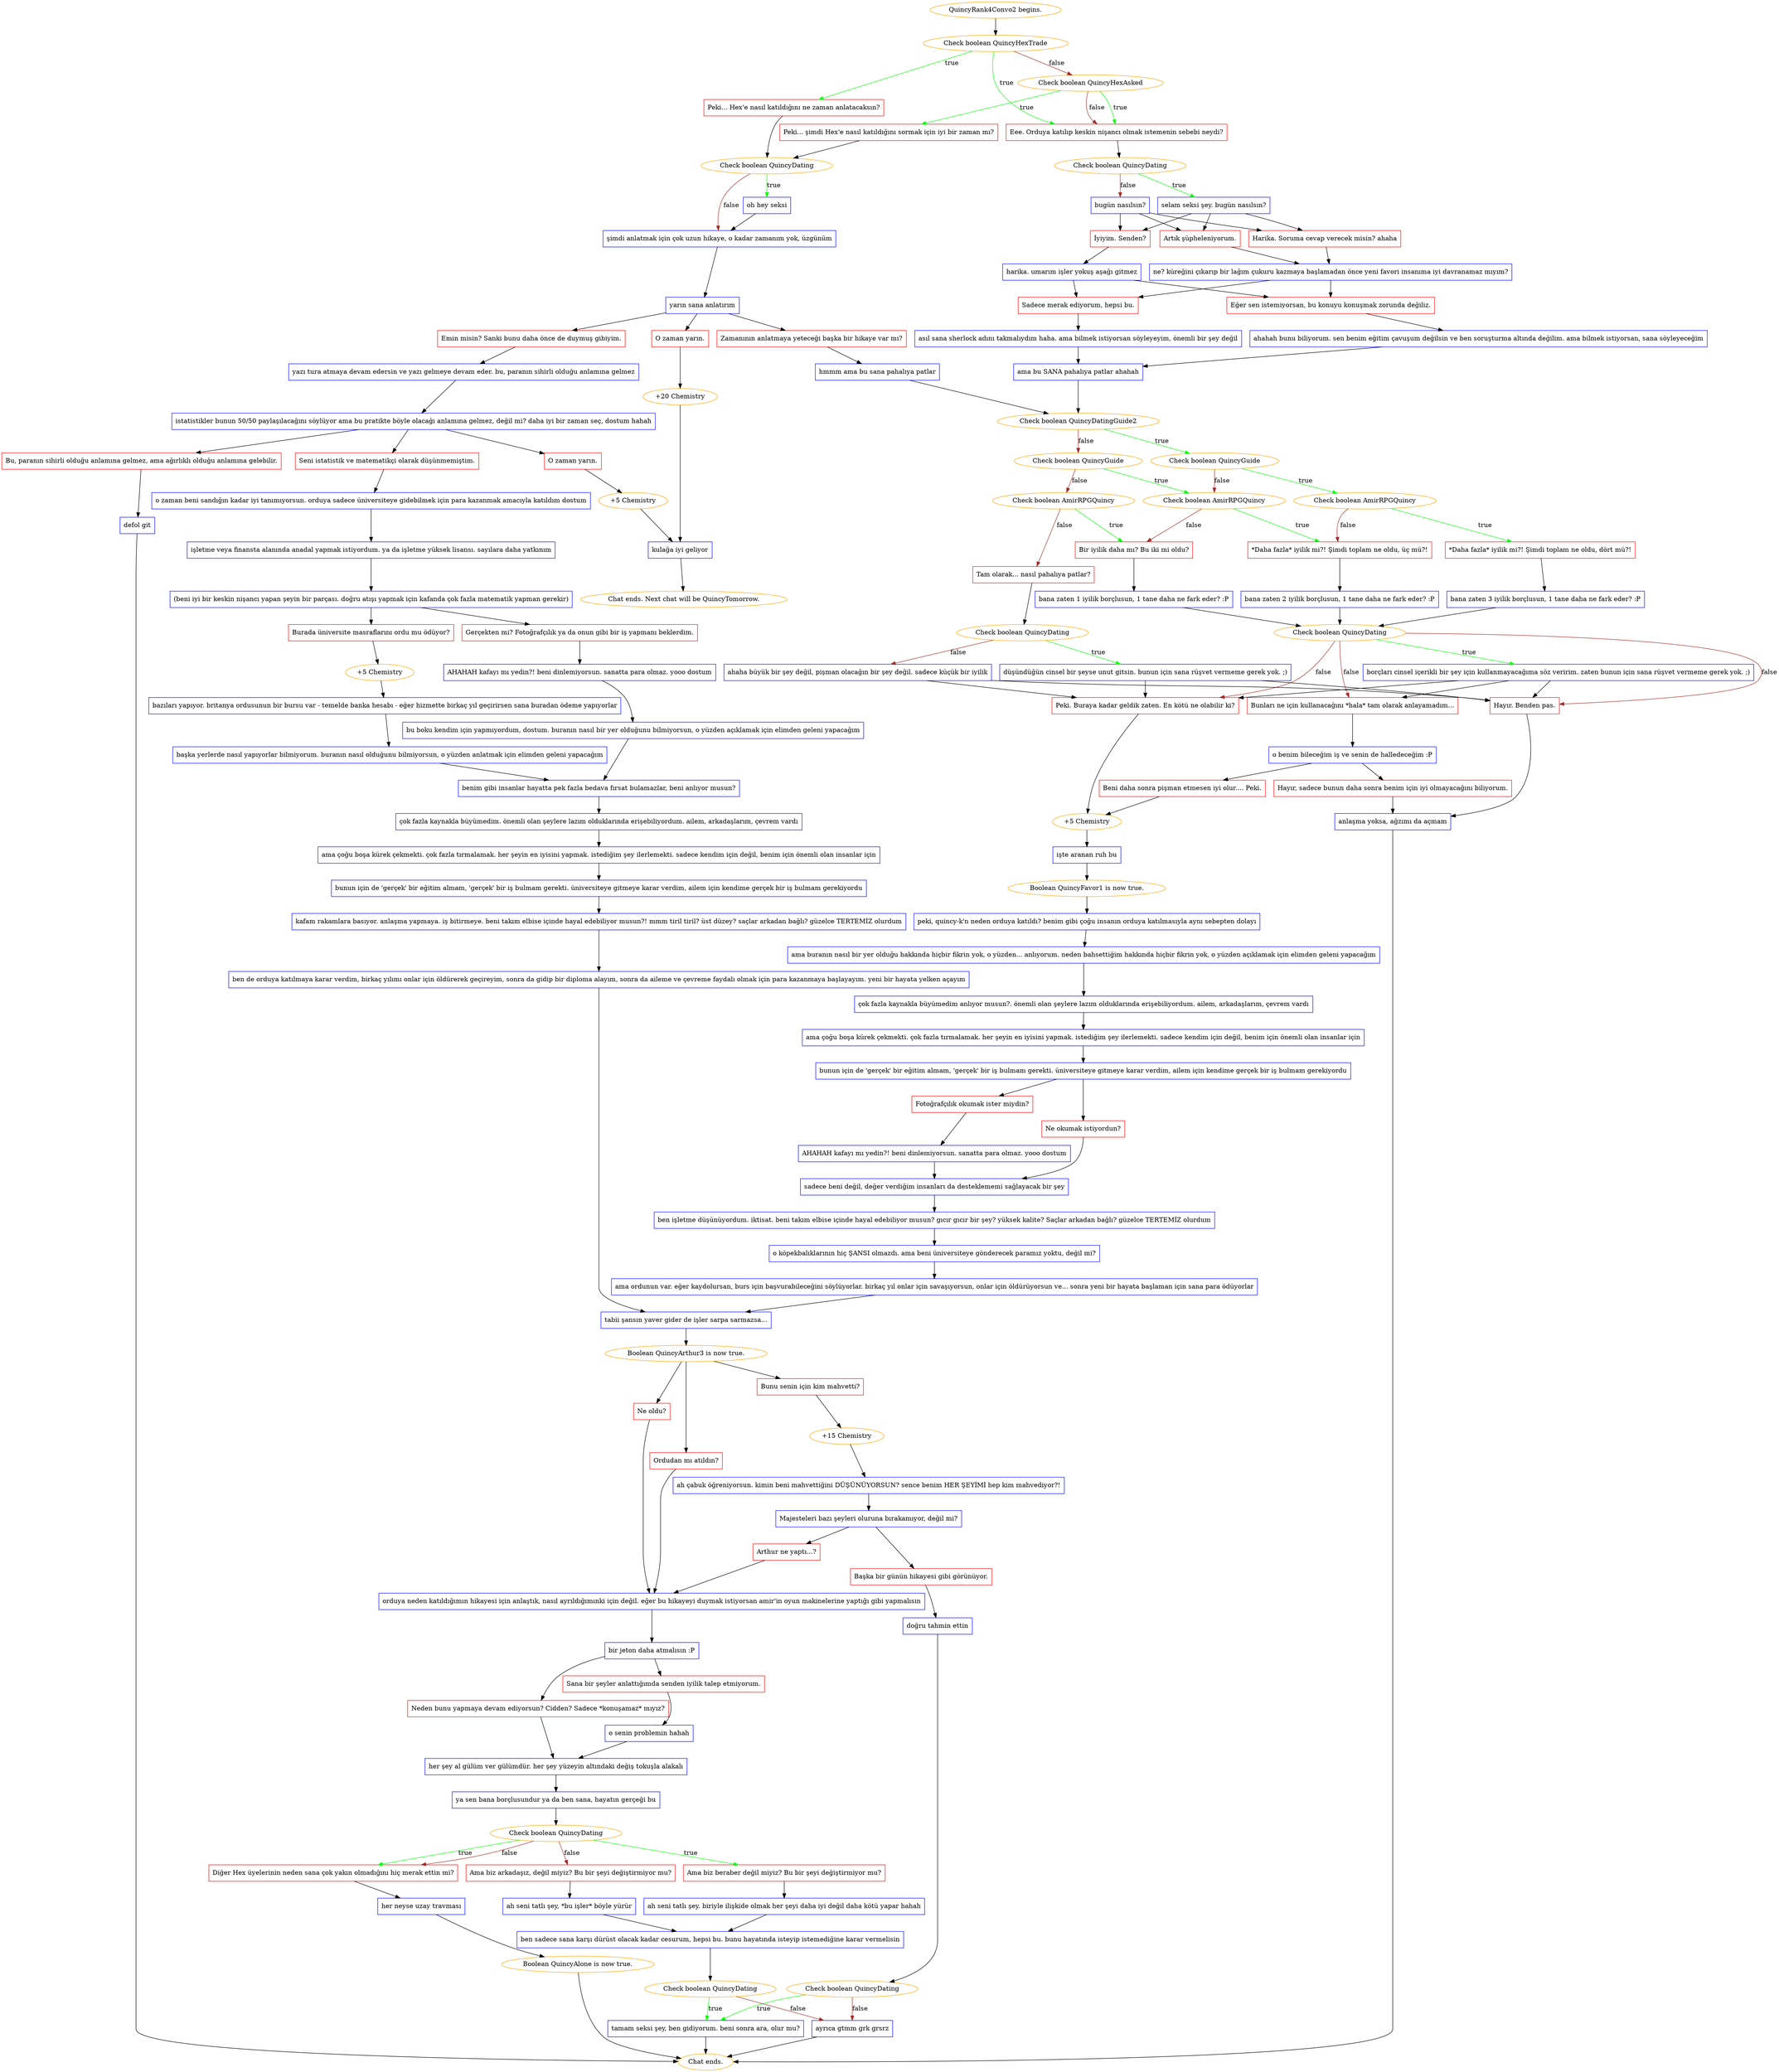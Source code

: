 digraph {
	"QuincyRank4Convo2 begins." [color=orange];
		"QuincyRank4Convo2 begins." -> j2253162781;
	j2253162781 [label="Check boolean QuincyHexTrade",color=orange];
		j2253162781 -> j2301975162 [label=true,color=green];
		j2253162781 -> j1394851407 [label=true,color=green];
		j2253162781 -> j3813648319 [label=false,color=brown];
	j2301975162 [label="Eee. Orduya katılıp keskin nişancı olmak istemenin sebebi neydi?",shape=box,color=red];
		j2301975162 -> j975604575;
	j1394851407 [label="Peki... Hex'e nasıl katıldığını ne zaman anlatacaksın?",shape=box,color=red];
		j1394851407 -> j1313632766;
	j3813648319 [label="Check boolean QuincyHexAsked",color=orange];
		j3813648319 -> j2612135467 [label=true,color=green];
		j3813648319 -> j2301975162 [label=true,color=green];
		j3813648319 -> j2301975162 [label=false,color=brown];
	j975604575 [label="Check boolean QuincyDating",color=orange];
		j975604575 -> j3795686369 [label=true,color=green];
		j975604575 -> j1452168347 [label=false,color=brown];
	j1313632766 [label="Check boolean QuincyDating",color=orange];
		j1313632766 -> j1566821866 [label=true,color=green];
		j1313632766 -> j1157036843 [label=false,color=brown];
	j2612135467 [label="Peki... şimdi Hex'e nasıl katıldığını sormak için iyi bir zaman mı?",shape=box,color=red];
		j2612135467 -> j1313632766;
	j3795686369 [label="selam seksi şey. bugün nasılsın?",shape=box,color=blue];
		j3795686369 -> j1993450439;
		j3795686369 -> j710617227;
		j3795686369 -> j4263174040;
	j1452168347 [label="bugün nasılsın?",shape=box,color=blue];
		j1452168347 -> j1993450439;
		j1452168347 -> j710617227;
		j1452168347 -> j4263174040;
	j1566821866 [label="oh hey seksi",shape=box,color=blue];
		j1566821866 -> j1157036843;
	j1157036843 [label="şimdi anlatmak için çok uzun hikaye, o kadar zamanım yok, üzgünüm",shape=box,color=blue];
		j1157036843 -> j972476804;
	j1993450439 [label="İyiyim. Senden?",shape=box,color=red];
		j1993450439 -> j4280423770;
	j710617227 [label="Artık şüpheleniyorum.",shape=box,color=red];
		j710617227 -> j2647020444;
	j4263174040 [label="Harika. Soruma cevap verecek misin? ahaha",shape=box,color=red];
		j4263174040 -> j2647020444;
	j972476804 [label="yarın sana anlatırım",shape=box,color=blue];
		j972476804 -> j321857794;
		j972476804 -> j2915231431;
		j972476804 -> j3245206167;
	j4280423770 [label="harika. umarım işler yokuş aşağı gitmez",shape=box,color=blue];
		j4280423770 -> j3310475418;
		j4280423770 -> j3818130678;
	j2647020444 [label="ne? küreğini çıkarıp bir lağım çukuru kazmaya başlamadan önce yeni favori insanıma iyi davranamaz mıyım?",shape=box,color=blue];
		j2647020444 -> j3310475418;
		j2647020444 -> j3818130678;
	j321857794 [label="Zamanının anlatmaya yeteceği başka bir hikaye var mı?",shape=box,color=red];
		j321857794 -> j2818391793;
	j2915231431 [label="Emin misin? Sanki bunu daha önce de duymuş gibiyim.",shape=box,color=red];
		j2915231431 -> j2602045244;
	j3245206167 [label="O zaman yarın.",shape=box,color=red];
		j3245206167 -> j244797900;
	j3310475418 [label="Sadece merak ediyorum, hepsi bu.",shape=box,color=red];
		j3310475418 -> j2247338857;
	j3818130678 [label="Eğer sen istemiyorsan, bu konuyu konuşmak zorunda değiliz.",shape=box,color=red];
		j3818130678 -> j1948798891;
	j2818391793 [label="hmmm ama bu sana pahalıya patlar",shape=box,color=blue];
		j2818391793 -> j3024806683;
	j2602045244 [label="yazı tura atmaya devam edersin ve yazı gelmeye devam eder. bu, paranın sihirli olduğu anlamına gelmez",shape=box,color=blue];
		j2602045244 -> j440296590;
	j244797900 [label="+20 Chemistry",color=orange];
		j244797900 -> j975451163;
	j2247338857 [label="asıl sana sherlock adını takmalıydım haha. ama bilmek istiyorsan söyleyeyim, önemli bir şey değil",shape=box,color=blue];
		j2247338857 -> j468561819;
	j1948798891 [label="ahahah bunu biliyorum. sen benim eğitim çavuşum değilsin ve ben soruşturma altında değilim. ama bilmek istiyorsan, sana söyleyeceğim",shape=box,color=blue];
		j1948798891 -> j468561819;
	j3024806683 [label="Check boolean QuincyDatingGuide2",color=orange];
		j3024806683 -> j669743190 [label=true,color=green];
		j3024806683 -> j43061601 [label=false,color=brown];
	j440296590 [label="istatistikler bunun 50/50 paylaşılacağını söylüyor ama bu pratikte böyle olacağı anlamına gelmez, değil mi? daha iyi bir zaman seç, dostum hahah",shape=box,color=blue];
		j440296590 -> j2768759577;
		j440296590 -> j2528677564;
		j440296590 -> j624620519;
	j975451163 [label="kulağa iyi geliyor",shape=box,color=blue];
		j975451163 -> "Chat ends. Next chat will be QuincyTomorrow.";
	j468561819 [label="ama bu SANA pahalıya patlar ahahah",shape=box,color=blue];
		j468561819 -> j3024806683;
	j669743190 [label="Check boolean QuincyGuide",color=orange];
		j669743190 -> j2725101485 [label=true,color=green];
		j669743190 -> j2826705318 [label=false,color=brown];
	j43061601 [label="Check boolean QuincyGuide",color=orange];
		j43061601 -> j2826705318 [label=true,color=green];
		j43061601 -> j2323465099 [label=false,color=brown];
	j2768759577 [label="Seni istatistik ve matematikçi olarak düşünmemiştim.",shape=box,color=red];
		j2768759577 -> j702934126;
	j2528677564 [label="Bu, paranın sihirli olduğu anlamına gelmez, ama ağırlıklı olduğu anlamına gelebilir.",shape=box,color=red];
		j2528677564 -> j1277415488;
	j624620519 [label="O zaman yarın.",shape=box,color=red];
		j624620519 -> j1976401549;
	"Chat ends. Next chat will be QuincyTomorrow." [color=orange];
	j2725101485 [label="Check boolean AmirRPGQuincy",color=orange];
		j2725101485 -> j3722094118 [label=true,color=green];
		j2725101485 -> j880343929 [label=false,color=brown];
	j2826705318 [label="Check boolean AmirRPGQuincy",color=orange];
		j2826705318 -> j880343929 [label=true,color=green];
		j2826705318 -> j1479955377 [label=false,color=brown];
	j2323465099 [label="Check boolean AmirRPGQuincy",color=orange];
		j2323465099 -> j1479955377 [label=true,color=green];
		j2323465099 -> j2715130064 [label=false,color=brown];
	j702934126 [label="o zaman beni sandığın kadar iyi tanımıyorsun. orduya sadece üniversiteye gidebilmek için para kazanmak amacıyla katıldım dostum",shape=box,color=blue];
		j702934126 -> j567483369;
	j1277415488 [label="defol git",shape=box,color=blue];
		j1277415488 -> "Chat ends.";
	j1976401549 [label="+5 Chemistry",color=orange];
		j1976401549 -> j975451163;
	j3722094118 [label="*Daha fazla* iyilik mi?! Şimdi toplam ne oldu, dört mü?!",shape=box,color=red];
		j3722094118 -> j3937914791;
	j880343929 [label="*Daha fazla* iyilik mi?! Şimdi toplam ne oldu, üç mü?!",shape=box,color=red];
		j880343929 -> j2498545738;
	j1479955377 [label="Bir iyilik daha mı? Bu iki mi oldu?",shape=box,color=red];
		j1479955377 -> j3547209553;
	j2715130064 [label="Tam olarak... nasıl pahalıya patlar?",shape=box,color=red];
		j2715130064 -> j1693636721;
	j567483369 [label="işletme veya finansta alanında anadal yapmak istiyordum. ya da işletme yüksek lisansı. sayılara daha yatkınım",shape=box,color=blue];
		j567483369 -> j1704515024;
	"Chat ends." [color=orange];
	j3937914791 [label="bana zaten 3 iyilik borçlusun, 1 tane daha ne fark eder? :P",shape=box,color=blue];
		j3937914791 -> j3185193467;
	j2498545738 [label="bana zaten 2 iyilik borçlusun, 1 tane daha ne fark eder? :P",shape=box,color=blue];
		j2498545738 -> j3185193467;
	j3547209553 [label="bana zaten 1 iyilik borçlusun, 1 tane daha ne fark eder? :P",shape=box,color=blue];
		j3547209553 -> j3185193467;
	j1693636721 [label="Check boolean QuincyDating",color=orange];
		j1693636721 -> j1957068877 [label=true,color=green];
		j1693636721 -> j2922841963 [label=false,color=brown];
	j1704515024 [label="(beni iyi bir keskin nişancı yapan şeyin bir parçası. doğru atışı yapmak için kafanda çok fazla matematik yapman gerekir)",shape=box,color=blue];
		j1704515024 -> j3241517045;
		j1704515024 -> j2471383337;
	j3185193467 [label="Check boolean QuincyDating",color=orange];
		j3185193467 -> j1574165440 [label=true,color=green];
		j3185193467 -> j701797960 [label=false,color=brown];
		j3185193467 -> j2534787046 [label=false,color=brown];
		j3185193467 -> j4129981880 [label=false,color=brown];
	j1957068877 [label="düşündüğün cinsel bir şeyse unut gitsin. bunun için sana rüşvet vermeme gerek yok. ;)",shape=box,color=blue];
		j1957068877 -> j4129981880;
		j1957068877 -> j2534787046;
	j2922841963 [label="ahaha büyük bir şey değil, pişman olacağın bir şey değil. sadece küçük bir iyilik",shape=box,color=blue];
		j2922841963 -> j4129981880;
		j2922841963 -> j2534787046;
	j3241517045 [label="Gerçekten mi? Fotoğrafçılık ya da onun gibi bir iş yapmanı beklerdim.",shape=box,color=red];
		j3241517045 -> j1854329818;
	j2471383337 [label="Burada üniversite masraflarını ordu mu ödüyor?",shape=box,color=red];
		j2471383337 -> j3628098445;
	j1574165440 [label="borçları cinsel içerikli bir şey için kullanmayacağıma söz veririm. zaten bunun için sana rüşvet vermeme gerek yok. ;)",shape=box,color=blue];
		j1574165440 -> j701797960;
		j1574165440 -> j2534787046;
		j1574165440 -> j4129981880;
	j701797960 [label="Bunları ne için kullanacağını *hala* tam olarak anlayamadım...",shape=box,color=red];
		j701797960 -> j2986154093;
	j2534787046 [label="Hayır. Benden pas.",shape=box,color=red];
		j2534787046 -> j949831819;
	j4129981880 [label="Peki. Buraya kadar geldik zaten. En kötü ne olabilir ki?",shape=box,color=red];
		j4129981880 -> j1931188919;
	j1854329818 [label="AHAHAH kafayı mı yedin?! beni dinlemiyorsun. sanatta para olmaz. yooo dostum",shape=box,color=blue];
		j1854329818 -> j3057239921;
	j3628098445 [label="+5 Chemistry",color=orange];
		j3628098445 -> j1277831918;
	j2986154093 [label="o benim bileceğim iş ve senin de halledeceğim :P",shape=box,color=blue];
		j2986154093 -> j3417129072;
		j2986154093 -> j1724963780;
	j949831819 [label="anlaşma yoksa, ağzımı da açmam",shape=box,color=blue];
		j949831819 -> "Chat ends.";
	j1931188919 [label="+5 Chemistry",color=orange];
		j1931188919 -> j32078652;
	j3057239921 [label="bu boku kendim için yapmıyordum, dostum. buranın nasıl bir yer olduğunu bilmiyorsun, o yüzden açıklamak için elimden geleni yapacağım",shape=box,color=blue];
		j3057239921 -> j3605681648;
	j1277831918 [label="bazıları yapıyor. britanya ordusunun bir bursu var - temelde banka hesabı - eğer hizmette birkaç yıl geçirirsen sana buradan ödeme yapıyorlar",shape=box,color=blue];
		j1277831918 -> j3350053051;
	j3417129072 [label="Beni daha sonra pişman etmesen iyi olur.... Peki.",shape=box,color=red];
		j3417129072 -> j1931188919;
	j1724963780 [label="Hayır, sadece bunun daha sonra benim için iyi olmayacağını biliyorum.",shape=box,color=red];
		j1724963780 -> j949831819;
	j32078652 [label="işte aranan ruh bu",shape=box,color=blue];
		j32078652 -> j1763253753;
	j3605681648 [label="benim gibi insanlar hayatta pek fazla bedava fırsat bulamazlar, beni anlıyor musun?",shape=box,color=blue];
		j3605681648 -> j1823619811;
	j3350053051 [label="başka yerlerde nasıl yapıyorlar bilmiyorum. buranın nasıl olduğunu bilmiyorsun, o yüzden anlatmak için elimden geleni yapacağım",shape=box,color=blue];
		j3350053051 -> j3605681648;
	j1763253753 [label="Boolean QuincyFavor1 is now true.",color=orange];
		j1763253753 -> j1081447095;
	j1823619811 [label="çok fazla kaynakla büyümedim. önemli olan şeylere lazım olduklarında erişebiliyordum. ailem, arkadaşlarım, çevrem vardı",shape=box,color=blue];
		j1823619811 -> j1259052041;
	j1081447095 [label="peki, quincy-k'n neden orduya katıldı? benim gibi çoğu insanın orduya katılmasıyla aynı sebepten dolayı",shape=box,color=blue];
		j1081447095 -> j1800467044;
	j1259052041 [label="ama çoğu boşa kürek çekmekti. çok fazla tırmalamak. her şeyin en iyisini yapmak. istediğim şey ilerlemekti. sadece kendim için değil, benim için önemli olan insanlar için",shape=box,color=blue];
		j1259052041 -> j3511064819;
	j1800467044 [label="ama buranın nasıl bir yer olduğu hakkında hiçbir fikrin yok, o yüzden... anlıyorum. neden bahsettiğim hakkında hiçbir fikrin yok, o yüzden açıklamak için elimden geleni yapacağım",shape=box,color=blue];
		j1800467044 -> j138830361;
	j3511064819 [label="bunun için de 'gerçek' bir eğitim almam, 'gerçek' bir iş bulmam gerekti. üniversiteye gitmeye karar verdim, ailem için kendime gerçek bir iş bulmam gerekiyordu",shape=box,color=blue];
		j3511064819 -> j452752634;
	j138830361 [label="çok fazla kaynakla büyümedim anlıyor musun?. önemli olan şeylere lazım olduklarında erişebiliyordum. ailem, arkadaşlarım, çevrem vardı",shape=box,color=blue];
		j138830361 -> j2130657071;
	j452752634 [label="kafam rakamlara basıyor. anlaşma yapmaya. iş bitirmeye. beni takım elbise içinde hayal edebiliyor musun?! mmm tiril tiril? üst düzey? saçlar arkadan bağlı? güzelce TERTEMİZ olurdum",shape=box,color=blue];
		j452752634 -> j1247095375;
	j2130657071 [label="ama çoğu boşa kürek çekmekti. çok fazla tırmalamak. her şeyin en iyisini yapmak. istediğim şey ilerlemekti. sadece kendim için değil, benim için önemli olan insanlar için",shape=box,color=blue];
		j2130657071 -> j3045789294;
	j1247095375 [label="ben de orduya katılmaya karar verdim, birkaç yılımı onlar için öldürerek geçireyim, sonra da gidip bir diploma alayım, sonra da aileme ve çevreme faydalı olmak için para kazanmaya başlayayım. yeni bir hayata yelken açayım",shape=box,color=blue];
		j1247095375 -> j493330458;
	j3045789294 [label="bunun için de 'gerçek' bir eğitim almam, 'gerçek' bir iş bulmam gerekti. üniversiteye gitmeye karar verdim, ailem için kendime gerçek bir iş bulmam gerekiyordu",shape=box,color=blue];
		j3045789294 -> j3000244697;
		j3045789294 -> j2670429803;
	j493330458 [label="tabii şansın yaver gider de işler sarpa sarmazsa...",shape=box,color=blue];
		j493330458 -> j2003456676;
	j3000244697 [label="Fotoğrafçılık okumak ister miydin?",shape=box,color=red];
		j3000244697 -> j1835615475;
	j2670429803 [label="Ne okumak istiyordun?",shape=box,color=red];
		j2670429803 -> j1476450103;
	j2003456676 [label="Boolean QuincyArthur3 is now true.",color=orange];
		j2003456676 -> j3538096689;
		j2003456676 -> j3877346460;
		j2003456676 -> j4177430718;
	j1835615475 [label="AHAHAH kafayı mı yedin?! beni dinlemiyorsun. sanatta para olmaz. yooo dostum",shape=box,color=blue];
		j1835615475 -> j1476450103;
	j1476450103 [label="sadece beni değil, değer verdiğim insanları da desteklememi sağlayacak bir şey",shape=box,color=blue];
		j1476450103 -> j965822530;
	j3538096689 [label="Ne oldu?",shape=box,color=red];
		j3538096689 -> j240288725;
	j3877346460 [label="Bunu senin için kim mahvetti?",shape=box,color=red];
		j3877346460 -> j3095130145;
	j4177430718 [label="Ordudan mı atıldın?",shape=box,color=red];
		j4177430718 -> j240288725;
	j965822530 [label="ben işletme düşünüyordum. iktisat. beni takım elbise içinde hayal edebiliyor musun? gıcır gıcır bir şey? yüksek kalite? Saçlar arkadan bağlı? güzelce TERTEMİZ olurdum",shape=box,color=blue];
		j965822530 -> j1834468265;
	j240288725 [label="orduya neden katıldığımın hikayesi için anlaştık, nasıl ayrıldığımınki için değil. eğer bu hikayeyi duymak istiyorsan amir'in oyun makinelerine yaptığı gibi yapmalısın",shape=box,color=blue];
		j240288725 -> j971298007;
	j3095130145 [label="+15 Chemistry",color=orange];
		j3095130145 -> j1101485726;
	j1834468265 [label="o köpekbalıklarının hiç ŞANSI olmazdı. ama beni üniversiteye gönderecek paramız yoktu, değil mi?",shape=box,color=blue];
		j1834468265 -> j788492274;
	j971298007 [label="bir jeton daha atmalısın :P",shape=box,color=blue];
		j971298007 -> j1920134576;
		j971298007 -> j4144237509;
	j1101485726 [label="ah çabuk öğreniyorsun. kimin beni mahvettiğini DÜŞÜNÜYORSUN? sence benim HER ŞEYİMİ hep kim mahvediyor?!",shape=box,color=blue];
		j1101485726 -> j3242185646;
	j788492274 [label="ama ordunun var. eğer kaydolursan, burs için başvurabileceğini söylüyorlar. birkaç yıl onlar için savaşıyorsun, onlar için öldürüyorsun ve... sonra yeni bir hayata başlaman için sana para ödüyorlar",shape=box,color=blue];
		j788492274 -> j493330458;
	j1920134576 [label="Neden bunu yapmaya devam ediyorsun? Cidden? Sadece *konuşamaz* mıyız?",shape=box,color=red];
		j1920134576 -> j3258995619;
	j4144237509 [label="Sana bir şeyler anlattığımda senden iyilik talep etmiyorum.",shape=box,color=red];
		j4144237509 -> j1095253593;
	j3242185646 [label="Majesteleri bazı şeyleri oluruna bırakamıyor, değil mi?",shape=box,color=blue];
		j3242185646 -> j1616516261;
		j3242185646 -> j568277588;
	j3258995619 [label="her şey al gülüm ver gülümdür. her şey yüzeyin altındaki değiş tokuşla alakalı",shape=box,color=blue];
		j3258995619 -> j3445048948;
	j1095253593 [label="o senin problemin hahah",shape=box,color=blue];
		j1095253593 -> j3258995619;
	j1616516261 [label="Arthur ne yaptı...?",shape=box,color=red];
		j1616516261 -> j240288725;
	j568277588 [label="Başka bir günün hikayesi gibi görünüyor.",shape=box,color=red];
		j568277588 -> j3409813131;
	j3445048948 [label="ya sen bana borçlusundur ya da ben sana, hayatın gerçeği bu",shape=box,color=blue];
		j3445048948 -> j2519863613;
	j3409813131 [label="doğru tahmin ettin",shape=box,color=blue];
		j3409813131 -> j2650928113;
	j2519863613 [label="Check boolean QuincyDating",color=orange];
		j2519863613 -> j872092562 [label=true,color=green];
		j2519863613 -> j2607525224 [label=true,color=green];
		j2519863613 -> j1254757838 [label=false,color=brown];
		j2519863613 -> j2607525224 [label=false,color=brown];
	j2650928113 [label="Check boolean QuincyDating",color=orange];
		j2650928113 -> j2202024675 [label=true,color=green];
		j2650928113 -> j3141194827 [label=false,color=brown];
	j872092562 [label="Ama biz beraber değil miyiz? Bu bir şeyi değiştirmiyor mu?",shape=box,color=red];
		j872092562 -> j2626410431;
	j2607525224 [label="Diğer Hex üyelerinin neden sana çok yakın olmadığını hiç merak ettin mi?",shape=box,color=red];
		j2607525224 -> j2649728443;
	j1254757838 [label="Ama biz arkadaşız, değil miyiz? Bu bir şeyi değiştirmiyor mu?",shape=box,color=red];
		j1254757838 -> j990355047;
	j2202024675 [label="tamam seksi şey, ben gidiyorum. beni sonra ara, olur mu?",shape=box,color=blue];
		j2202024675 -> "Chat ends.";
	j3141194827 [label="ayrıca gtmm grk grsrz",shape=box,color=blue];
		j3141194827 -> "Chat ends.";
	j2626410431 [label="ah seni tatlı şey. biriyle ilişkide olmak her şeyi daha iyi değil daha kötü yapar hahah",shape=box,color=blue];
		j2626410431 -> j1800990911;
	j2649728443 [label="her neyse uzay travması",shape=box,color=blue];
		j2649728443 -> j2991450888;
	j990355047 [label="ah seni tatlı şey, *bu işler* böyle yürür",shape=box,color=blue];
		j990355047 -> j1800990911;
	j1800990911 [label="ben sadece sana karşı dürüst olacak kadar cesurum, hepsi bu. bunu hayatında isteyip istemediğine karar vermelisin",shape=box,color=blue];
		j1800990911 -> j327474352;
	j2991450888 [label="Boolean QuincyAlone is now true.",color=orange];
		j2991450888 -> "Chat ends.";
	j327474352 [label="Check boolean QuincyDating",color=orange];
		j327474352 -> j2202024675 [label=true,color=green];
		j327474352 -> j3141194827 [label=false,color=brown];
}